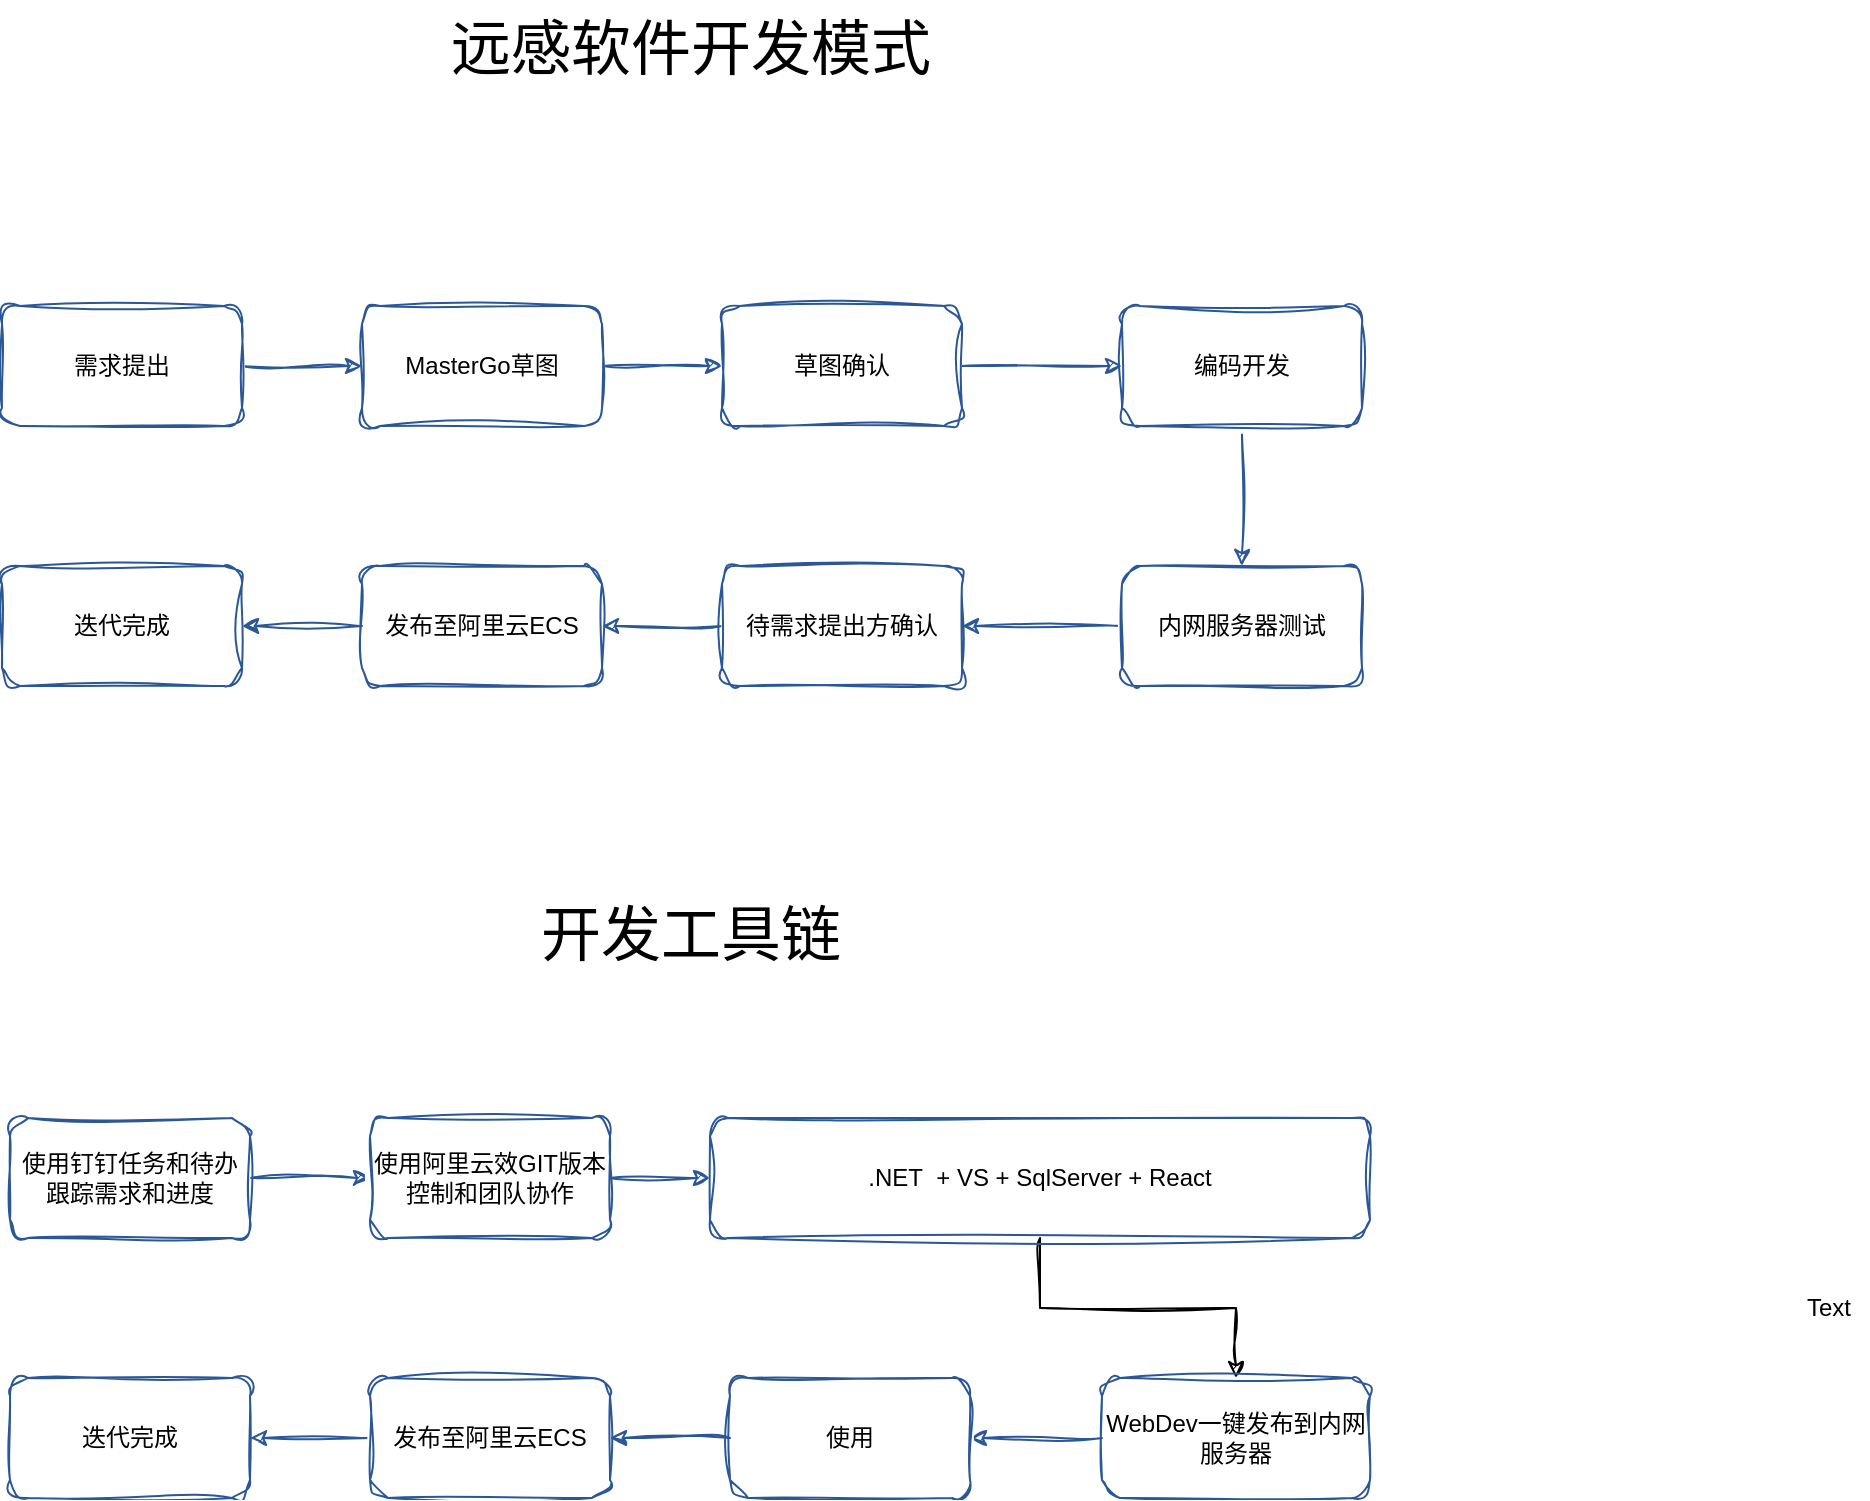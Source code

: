<mxfile version="21.1.8" type="github">
  <diagram name="第 1 页" id="J1YRUa0OZ2RkJ96QdJu6">
    <mxGraphModel dx="1434" dy="796" grid="0" gridSize="10" guides="1" tooltips="1" connect="1" arrows="1" fold="1" page="1" pageScale="1" pageWidth="827" pageHeight="1169" math="0" shadow="0">
      <root>
        <mxCell id="0" />
        <mxCell id="1" parent="0" />
        <mxCell id="fjiemUw4WQ8zHXGumyIW-3" value="" style="edgeStyle=orthogonalEdgeStyle;rounded=0;orthogonalLoop=1;jettySize=auto;html=1;sketch=1;curveFitting=1;jiggle=2;strokeColor=#2B5797;" edge="1" parent="1" source="fjiemUw4WQ8zHXGumyIW-1" target="fjiemUw4WQ8zHXGumyIW-2">
          <mxGeometry relative="1" as="geometry" />
        </mxCell>
        <mxCell id="fjiemUw4WQ8zHXGumyIW-1" value="需求提出" style="rounded=1;whiteSpace=wrap;html=1;sketch=1;curveFitting=1;jiggle=2;strokeColor=#2B5797;" vertex="1" parent="1">
          <mxGeometry x="70" y="320" width="120" height="60" as="geometry" />
        </mxCell>
        <mxCell id="fjiemUw4WQ8zHXGumyIW-7" value="" style="edgeStyle=orthogonalEdgeStyle;rounded=0;orthogonalLoop=1;jettySize=auto;html=1;sketch=1;curveFitting=1;jiggle=2;strokeColor=#2B5797;" edge="1" parent="1" source="fjiemUw4WQ8zHXGumyIW-2" target="fjiemUw4WQ8zHXGumyIW-6">
          <mxGeometry relative="1" as="geometry" />
        </mxCell>
        <mxCell id="fjiemUw4WQ8zHXGumyIW-2" value="MasterGo草图" style="whiteSpace=wrap;html=1;rounded=1;sketch=1;curveFitting=1;jiggle=2;strokeColor=#2B5797;" vertex="1" parent="1">
          <mxGeometry x="250" y="320" width="120" height="60" as="geometry" />
        </mxCell>
        <mxCell id="fjiemUw4WQ8zHXGumyIW-9" value="" style="edgeStyle=orthogonalEdgeStyle;rounded=0;orthogonalLoop=1;jettySize=auto;html=1;sketch=1;curveFitting=1;jiggle=2;strokeColor=#2B5797;" edge="1" parent="1" source="fjiemUw4WQ8zHXGumyIW-6" target="fjiemUw4WQ8zHXGumyIW-8">
          <mxGeometry relative="1" as="geometry" />
        </mxCell>
        <mxCell id="fjiemUw4WQ8zHXGumyIW-6" value="草图确认" style="whiteSpace=wrap;html=1;rounded=1;sketch=1;curveFitting=1;jiggle=2;strokeColor=#2B5797;" vertex="1" parent="1">
          <mxGeometry x="430" y="320" width="120" height="60" as="geometry" />
        </mxCell>
        <mxCell id="fjiemUw4WQ8zHXGumyIW-11" value="" style="edgeStyle=orthogonalEdgeStyle;rounded=0;orthogonalLoop=1;jettySize=auto;html=1;sketch=1;curveFitting=1;jiggle=2;strokeColor=#2B5797;" edge="1" parent="1" source="fjiemUw4WQ8zHXGumyIW-8" target="fjiemUw4WQ8zHXGumyIW-10">
          <mxGeometry relative="1" as="geometry" />
        </mxCell>
        <mxCell id="fjiemUw4WQ8zHXGumyIW-8" value="编码开发" style="whiteSpace=wrap;html=1;rounded=1;sketch=1;curveFitting=1;jiggle=2;strokeColor=#2B5797;" vertex="1" parent="1">
          <mxGeometry x="630" y="320" width="120" height="60" as="geometry" />
        </mxCell>
        <mxCell id="fjiemUw4WQ8zHXGumyIW-13" value="" style="edgeStyle=orthogonalEdgeStyle;rounded=0;orthogonalLoop=1;jettySize=auto;html=1;sketch=1;curveFitting=1;jiggle=2;strokeColor=#2B5797;" edge="1" parent="1" source="fjiemUw4WQ8zHXGumyIW-10" target="fjiemUw4WQ8zHXGumyIW-12">
          <mxGeometry relative="1" as="geometry" />
        </mxCell>
        <mxCell id="fjiemUw4WQ8zHXGumyIW-10" value="内网服务器测试" style="whiteSpace=wrap;html=1;rounded=1;sketch=1;curveFitting=1;jiggle=2;strokeColor=#2B5797;" vertex="1" parent="1">
          <mxGeometry x="630" y="450" width="120" height="60" as="geometry" />
        </mxCell>
        <mxCell id="fjiemUw4WQ8zHXGumyIW-15" value="" style="edgeStyle=orthogonalEdgeStyle;rounded=0;orthogonalLoop=1;jettySize=auto;html=1;sketch=1;curveFitting=1;jiggle=2;strokeColor=#2B5797;" edge="1" parent="1" source="fjiemUw4WQ8zHXGumyIW-12" target="fjiemUw4WQ8zHXGumyIW-14">
          <mxGeometry relative="1" as="geometry" />
        </mxCell>
        <mxCell id="fjiemUw4WQ8zHXGumyIW-12" value="待需求提出方确认" style="whiteSpace=wrap;html=1;rounded=1;sketch=1;curveFitting=1;jiggle=2;strokeColor=#2B5797;" vertex="1" parent="1">
          <mxGeometry x="430" y="450" width="120" height="60" as="geometry" />
        </mxCell>
        <mxCell id="fjiemUw4WQ8zHXGumyIW-17" value="" style="edgeStyle=orthogonalEdgeStyle;rounded=0;orthogonalLoop=1;jettySize=auto;html=1;sketch=1;curveFitting=1;jiggle=2;strokeColor=#2B5797;" edge="1" parent="1" source="fjiemUw4WQ8zHXGumyIW-14" target="fjiemUw4WQ8zHXGumyIW-16">
          <mxGeometry relative="1" as="geometry" />
        </mxCell>
        <mxCell id="fjiemUw4WQ8zHXGumyIW-14" value="发布至阿里云ECS" style="whiteSpace=wrap;html=1;rounded=1;sketch=1;curveFitting=1;jiggle=2;strokeColor=#2B5797;" vertex="1" parent="1">
          <mxGeometry x="250" y="450" width="120" height="60" as="geometry" />
        </mxCell>
        <mxCell id="fjiemUw4WQ8zHXGumyIW-16" value="迭代完成" style="whiteSpace=wrap;html=1;rounded=1;sketch=1;curveFitting=1;jiggle=2;strokeColor=#2B5797;" vertex="1" parent="1">
          <mxGeometry x="70" y="450" width="120" height="60" as="geometry" />
        </mxCell>
        <mxCell id="fjiemUw4WQ8zHXGumyIW-22" value="&lt;font style=&quot;font-size: 30px;&quot;&gt;远感软件开发模式&lt;/font&gt;" style="text;html=1;align=center;verticalAlign=middle;resizable=0;points=[];autosize=1;strokeColor=none;fillColor=none;" vertex="1" parent="1">
          <mxGeometry x="285" y="167" width="258" height="48" as="geometry" />
        </mxCell>
        <mxCell id="fjiemUw4WQ8zHXGumyIW-23" value="&lt;span style=&quot;font-size: 30px;&quot;&gt;开发工具链&lt;/span&gt;" style="text;html=1;align=center;verticalAlign=middle;resizable=0;points=[];autosize=1;strokeColor=none;fillColor=none;" vertex="1" parent="1">
          <mxGeometry x="330" y="610" width="168" height="48" as="geometry" />
        </mxCell>
        <mxCell id="fjiemUw4WQ8zHXGumyIW-24" value="" style="edgeStyle=orthogonalEdgeStyle;rounded=0;orthogonalLoop=1;jettySize=auto;html=1;sketch=1;curveFitting=1;jiggle=2;strokeColor=#2B5797;" edge="1" parent="1" source="fjiemUw4WQ8zHXGumyIW-25" target="fjiemUw4WQ8zHXGumyIW-27">
          <mxGeometry relative="1" as="geometry" />
        </mxCell>
        <mxCell id="fjiemUw4WQ8zHXGumyIW-25" value="使用钉钉任务和待办跟踪需求和进度" style="rounded=1;whiteSpace=wrap;html=1;sketch=1;curveFitting=1;jiggle=2;strokeColor=#2B5797;" vertex="1" parent="1">
          <mxGeometry x="74" y="726" width="120" height="60" as="geometry" />
        </mxCell>
        <mxCell id="fjiemUw4WQ8zHXGumyIW-26" value="" style="edgeStyle=orthogonalEdgeStyle;rounded=0;orthogonalLoop=1;jettySize=auto;html=1;sketch=1;curveFitting=1;jiggle=2;strokeColor=#2B5797;" edge="1" parent="1" source="fjiemUw4WQ8zHXGumyIW-27" target="fjiemUw4WQ8zHXGumyIW-29">
          <mxGeometry relative="1" as="geometry" />
        </mxCell>
        <mxCell id="fjiemUw4WQ8zHXGumyIW-27" value="使用阿里云效GIT版本控制和团队协作" style="whiteSpace=wrap;html=1;rounded=1;sketch=1;curveFitting=1;jiggle=2;strokeColor=#2B5797;" vertex="1" parent="1">
          <mxGeometry x="254" y="726" width="120" height="60" as="geometry" />
        </mxCell>
        <mxCell id="fjiemUw4WQ8zHXGumyIW-40" style="edgeStyle=orthogonalEdgeStyle;rounded=0;orthogonalLoop=1;jettySize=auto;html=1;entryX=0.5;entryY=0;entryDx=0;entryDy=0;sketch=1;curveFitting=1;jiggle=2;" edge="1" parent="1" source="fjiemUw4WQ8zHXGumyIW-29" target="fjiemUw4WQ8zHXGumyIW-33">
          <mxGeometry relative="1" as="geometry" />
        </mxCell>
        <mxCell id="fjiemUw4WQ8zHXGumyIW-29" value=".NET&amp;nbsp; + VS + SqlServer + React" style="whiteSpace=wrap;html=1;rounded=1;sketch=1;curveFitting=1;jiggle=2;strokeColor=#2B5797;" vertex="1" parent="1">
          <mxGeometry x="424" y="726" width="330" height="60" as="geometry" />
        </mxCell>
        <mxCell id="fjiemUw4WQ8zHXGumyIW-32" value="" style="edgeStyle=orthogonalEdgeStyle;rounded=0;orthogonalLoop=1;jettySize=auto;html=1;sketch=1;curveFitting=1;jiggle=2;strokeColor=#2B5797;" edge="1" parent="1" source="fjiemUw4WQ8zHXGumyIW-33" target="fjiemUw4WQ8zHXGumyIW-35">
          <mxGeometry relative="1" as="geometry" />
        </mxCell>
        <mxCell id="fjiemUw4WQ8zHXGumyIW-33" value="WebDev一键发布到内网服务器" style="whiteSpace=wrap;html=1;rounded=1;sketch=1;curveFitting=1;jiggle=2;strokeColor=#2B5797;" vertex="1" parent="1">
          <mxGeometry x="620" y="856" width="134" height="60" as="geometry" />
        </mxCell>
        <mxCell id="fjiemUw4WQ8zHXGumyIW-34" value="" style="edgeStyle=orthogonalEdgeStyle;rounded=0;orthogonalLoop=1;jettySize=auto;html=1;sketch=1;curveFitting=1;jiggle=2;strokeColor=#2B5797;" edge="1" parent="1" source="fjiemUw4WQ8zHXGumyIW-35" target="fjiemUw4WQ8zHXGumyIW-37">
          <mxGeometry relative="1" as="geometry" />
        </mxCell>
        <mxCell id="fjiemUw4WQ8zHXGumyIW-35" value="使用" style="whiteSpace=wrap;html=1;rounded=1;sketch=1;curveFitting=1;jiggle=2;strokeColor=#2B5797;" vertex="1" parent="1">
          <mxGeometry x="434" y="856" width="120" height="60" as="geometry" />
        </mxCell>
        <mxCell id="fjiemUw4WQ8zHXGumyIW-36" value="" style="edgeStyle=orthogonalEdgeStyle;rounded=0;orthogonalLoop=1;jettySize=auto;html=1;sketch=1;curveFitting=1;jiggle=2;strokeColor=#2B5797;" edge="1" parent="1" source="fjiemUw4WQ8zHXGumyIW-37" target="fjiemUw4WQ8zHXGumyIW-38">
          <mxGeometry relative="1" as="geometry" />
        </mxCell>
        <mxCell id="fjiemUw4WQ8zHXGumyIW-37" value="发布至阿里云ECS" style="whiteSpace=wrap;html=1;rounded=1;sketch=1;curveFitting=1;jiggle=2;strokeColor=#2B5797;" vertex="1" parent="1">
          <mxGeometry x="254" y="856" width="120" height="60" as="geometry" />
        </mxCell>
        <mxCell id="fjiemUw4WQ8zHXGumyIW-38" value="迭代完成" style="whiteSpace=wrap;html=1;rounded=1;sketch=1;curveFitting=1;jiggle=2;strokeColor=#2B5797;" vertex="1" parent="1">
          <mxGeometry x="74" y="856" width="120" height="60" as="geometry" />
        </mxCell>
        <mxCell id="fjiemUw4WQ8zHXGumyIW-39" value="Text" style="text;html=1;align=center;verticalAlign=middle;resizable=0;points=[];autosize=1;strokeColor=none;fillColor=none;" vertex="1" parent="1">
          <mxGeometry x="963" y="808" width="40" height="26" as="geometry" />
        </mxCell>
      </root>
    </mxGraphModel>
  </diagram>
</mxfile>
